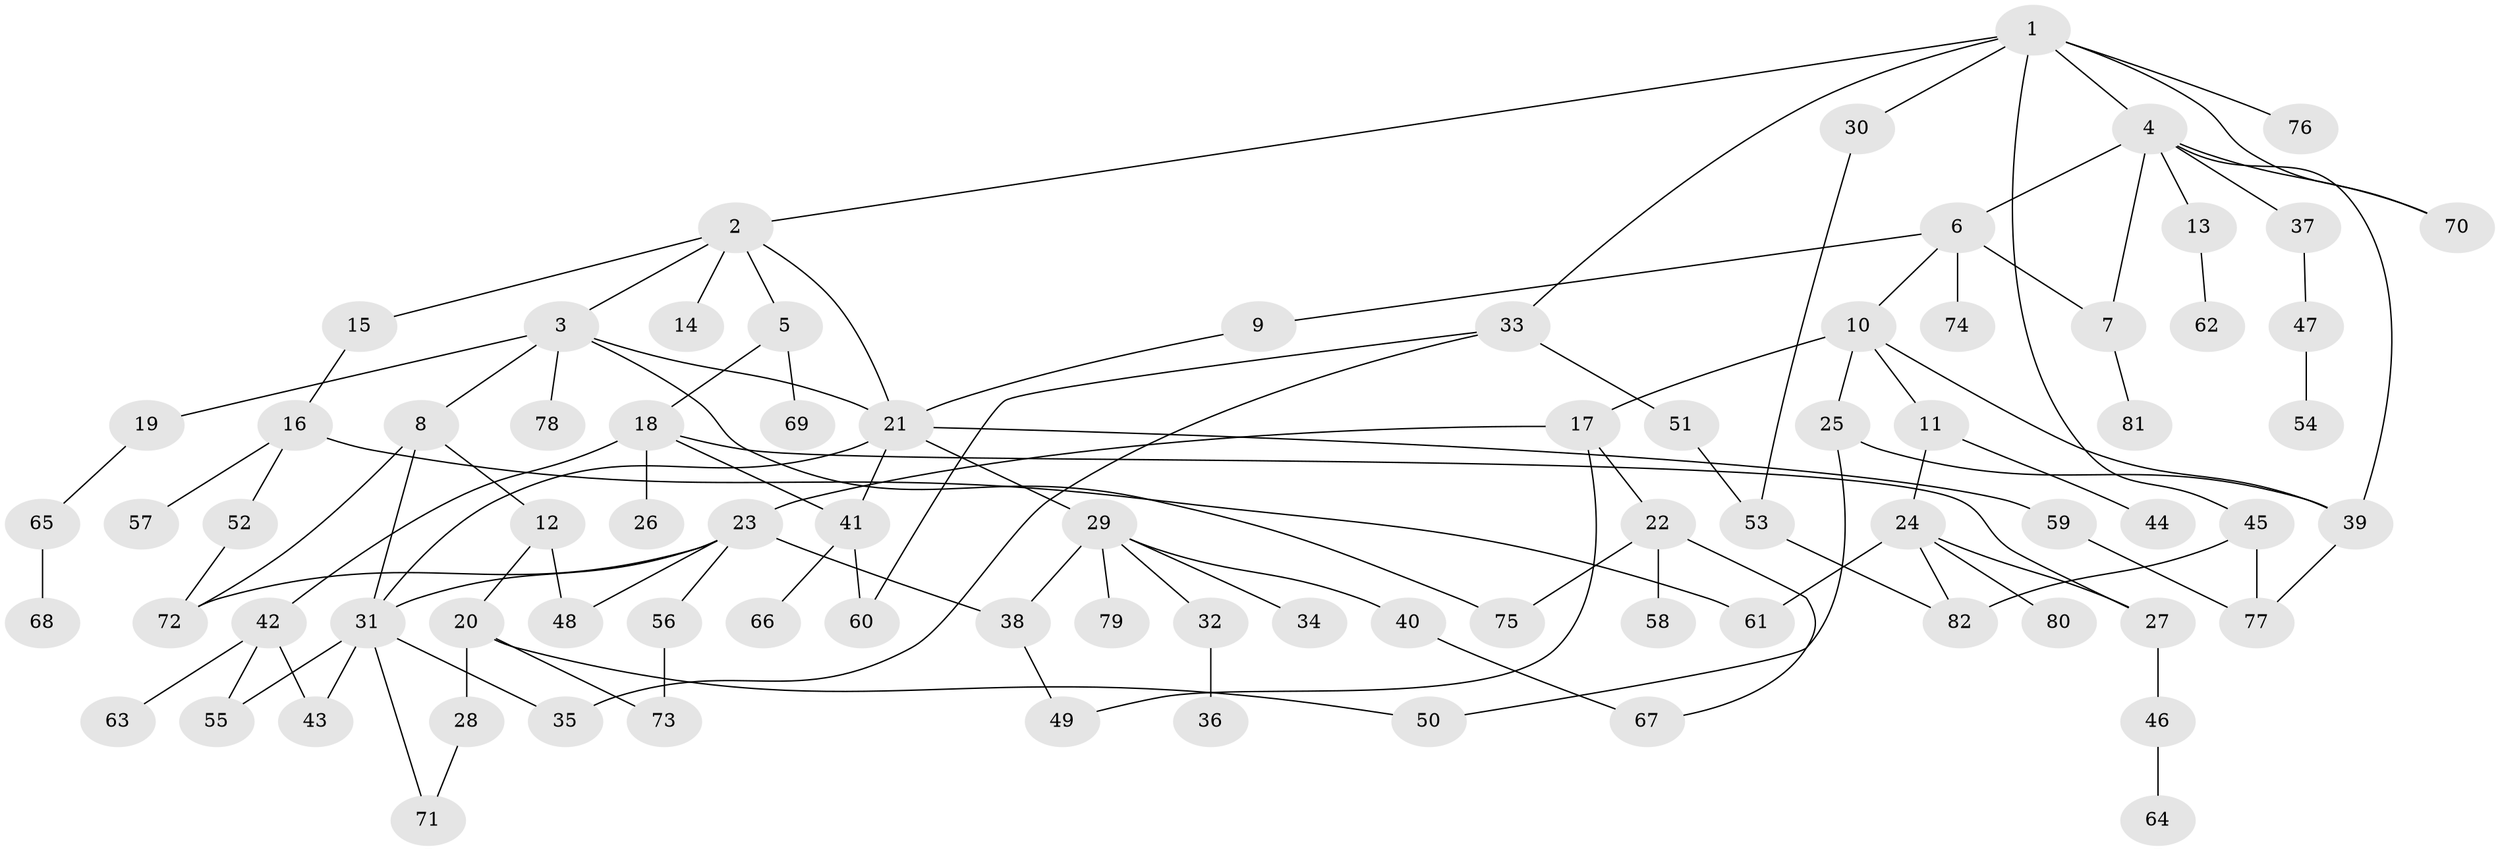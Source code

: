 // coarse degree distribution, {9: 0.034482758620689655, 5: 0.06896551724137931, 10: 0.017241379310344827, 3: 0.13793103448275862, 1: 0.3103448275862069, 2: 0.29310344827586204, 7: 0.017241379310344827, 6: 0.034482758620689655, 4: 0.06896551724137931, 11: 0.017241379310344827}
// Generated by graph-tools (version 1.1) at 2025/41/03/06/25 10:41:26]
// undirected, 82 vertices, 111 edges
graph export_dot {
graph [start="1"]
  node [color=gray90,style=filled];
  1;
  2;
  3;
  4;
  5;
  6;
  7;
  8;
  9;
  10;
  11;
  12;
  13;
  14;
  15;
  16;
  17;
  18;
  19;
  20;
  21;
  22;
  23;
  24;
  25;
  26;
  27;
  28;
  29;
  30;
  31;
  32;
  33;
  34;
  35;
  36;
  37;
  38;
  39;
  40;
  41;
  42;
  43;
  44;
  45;
  46;
  47;
  48;
  49;
  50;
  51;
  52;
  53;
  54;
  55;
  56;
  57;
  58;
  59;
  60;
  61;
  62;
  63;
  64;
  65;
  66;
  67;
  68;
  69;
  70;
  71;
  72;
  73;
  74;
  75;
  76;
  77;
  78;
  79;
  80;
  81;
  82;
  1 -- 2;
  1 -- 4;
  1 -- 30;
  1 -- 33;
  1 -- 45;
  1 -- 76;
  1 -- 70;
  2 -- 3;
  2 -- 5;
  2 -- 14;
  2 -- 15;
  2 -- 21;
  3 -- 8;
  3 -- 19;
  3 -- 21;
  3 -- 75;
  3 -- 78;
  4 -- 6;
  4 -- 13;
  4 -- 37;
  4 -- 70;
  4 -- 39;
  4 -- 7;
  5 -- 18;
  5 -- 69;
  6 -- 7;
  6 -- 9;
  6 -- 10;
  6 -- 74;
  7 -- 81;
  8 -- 12;
  8 -- 31;
  8 -- 72;
  9 -- 21;
  10 -- 11;
  10 -- 17;
  10 -- 25;
  10 -- 39;
  11 -- 24;
  11 -- 44;
  12 -- 20;
  12 -- 48;
  13 -- 62;
  15 -- 16;
  16 -- 52;
  16 -- 57;
  16 -- 61;
  17 -- 22;
  17 -- 23;
  17 -- 49;
  18 -- 26;
  18 -- 27;
  18 -- 42;
  18 -- 41;
  19 -- 65;
  20 -- 28;
  20 -- 50;
  20 -- 73;
  21 -- 29;
  21 -- 41;
  21 -- 59;
  21 -- 31;
  22 -- 58;
  22 -- 67;
  22 -- 75;
  23 -- 38;
  23 -- 56;
  23 -- 48;
  23 -- 72;
  23 -- 31;
  24 -- 80;
  24 -- 82;
  24 -- 61;
  24 -- 27;
  25 -- 39;
  25 -- 50;
  27 -- 46;
  28 -- 71;
  29 -- 32;
  29 -- 34;
  29 -- 40;
  29 -- 79;
  29 -- 38;
  30 -- 53;
  31 -- 35;
  31 -- 43;
  31 -- 55;
  31 -- 71;
  32 -- 36;
  33 -- 51;
  33 -- 60;
  33 -- 35;
  37 -- 47;
  38 -- 49;
  39 -- 77;
  40 -- 67;
  41 -- 66;
  41 -- 60;
  42 -- 55;
  42 -- 63;
  42 -- 43;
  45 -- 82;
  45 -- 77;
  46 -- 64;
  47 -- 54;
  51 -- 53;
  52 -- 72;
  53 -- 82;
  56 -- 73;
  59 -- 77;
  65 -- 68;
}
